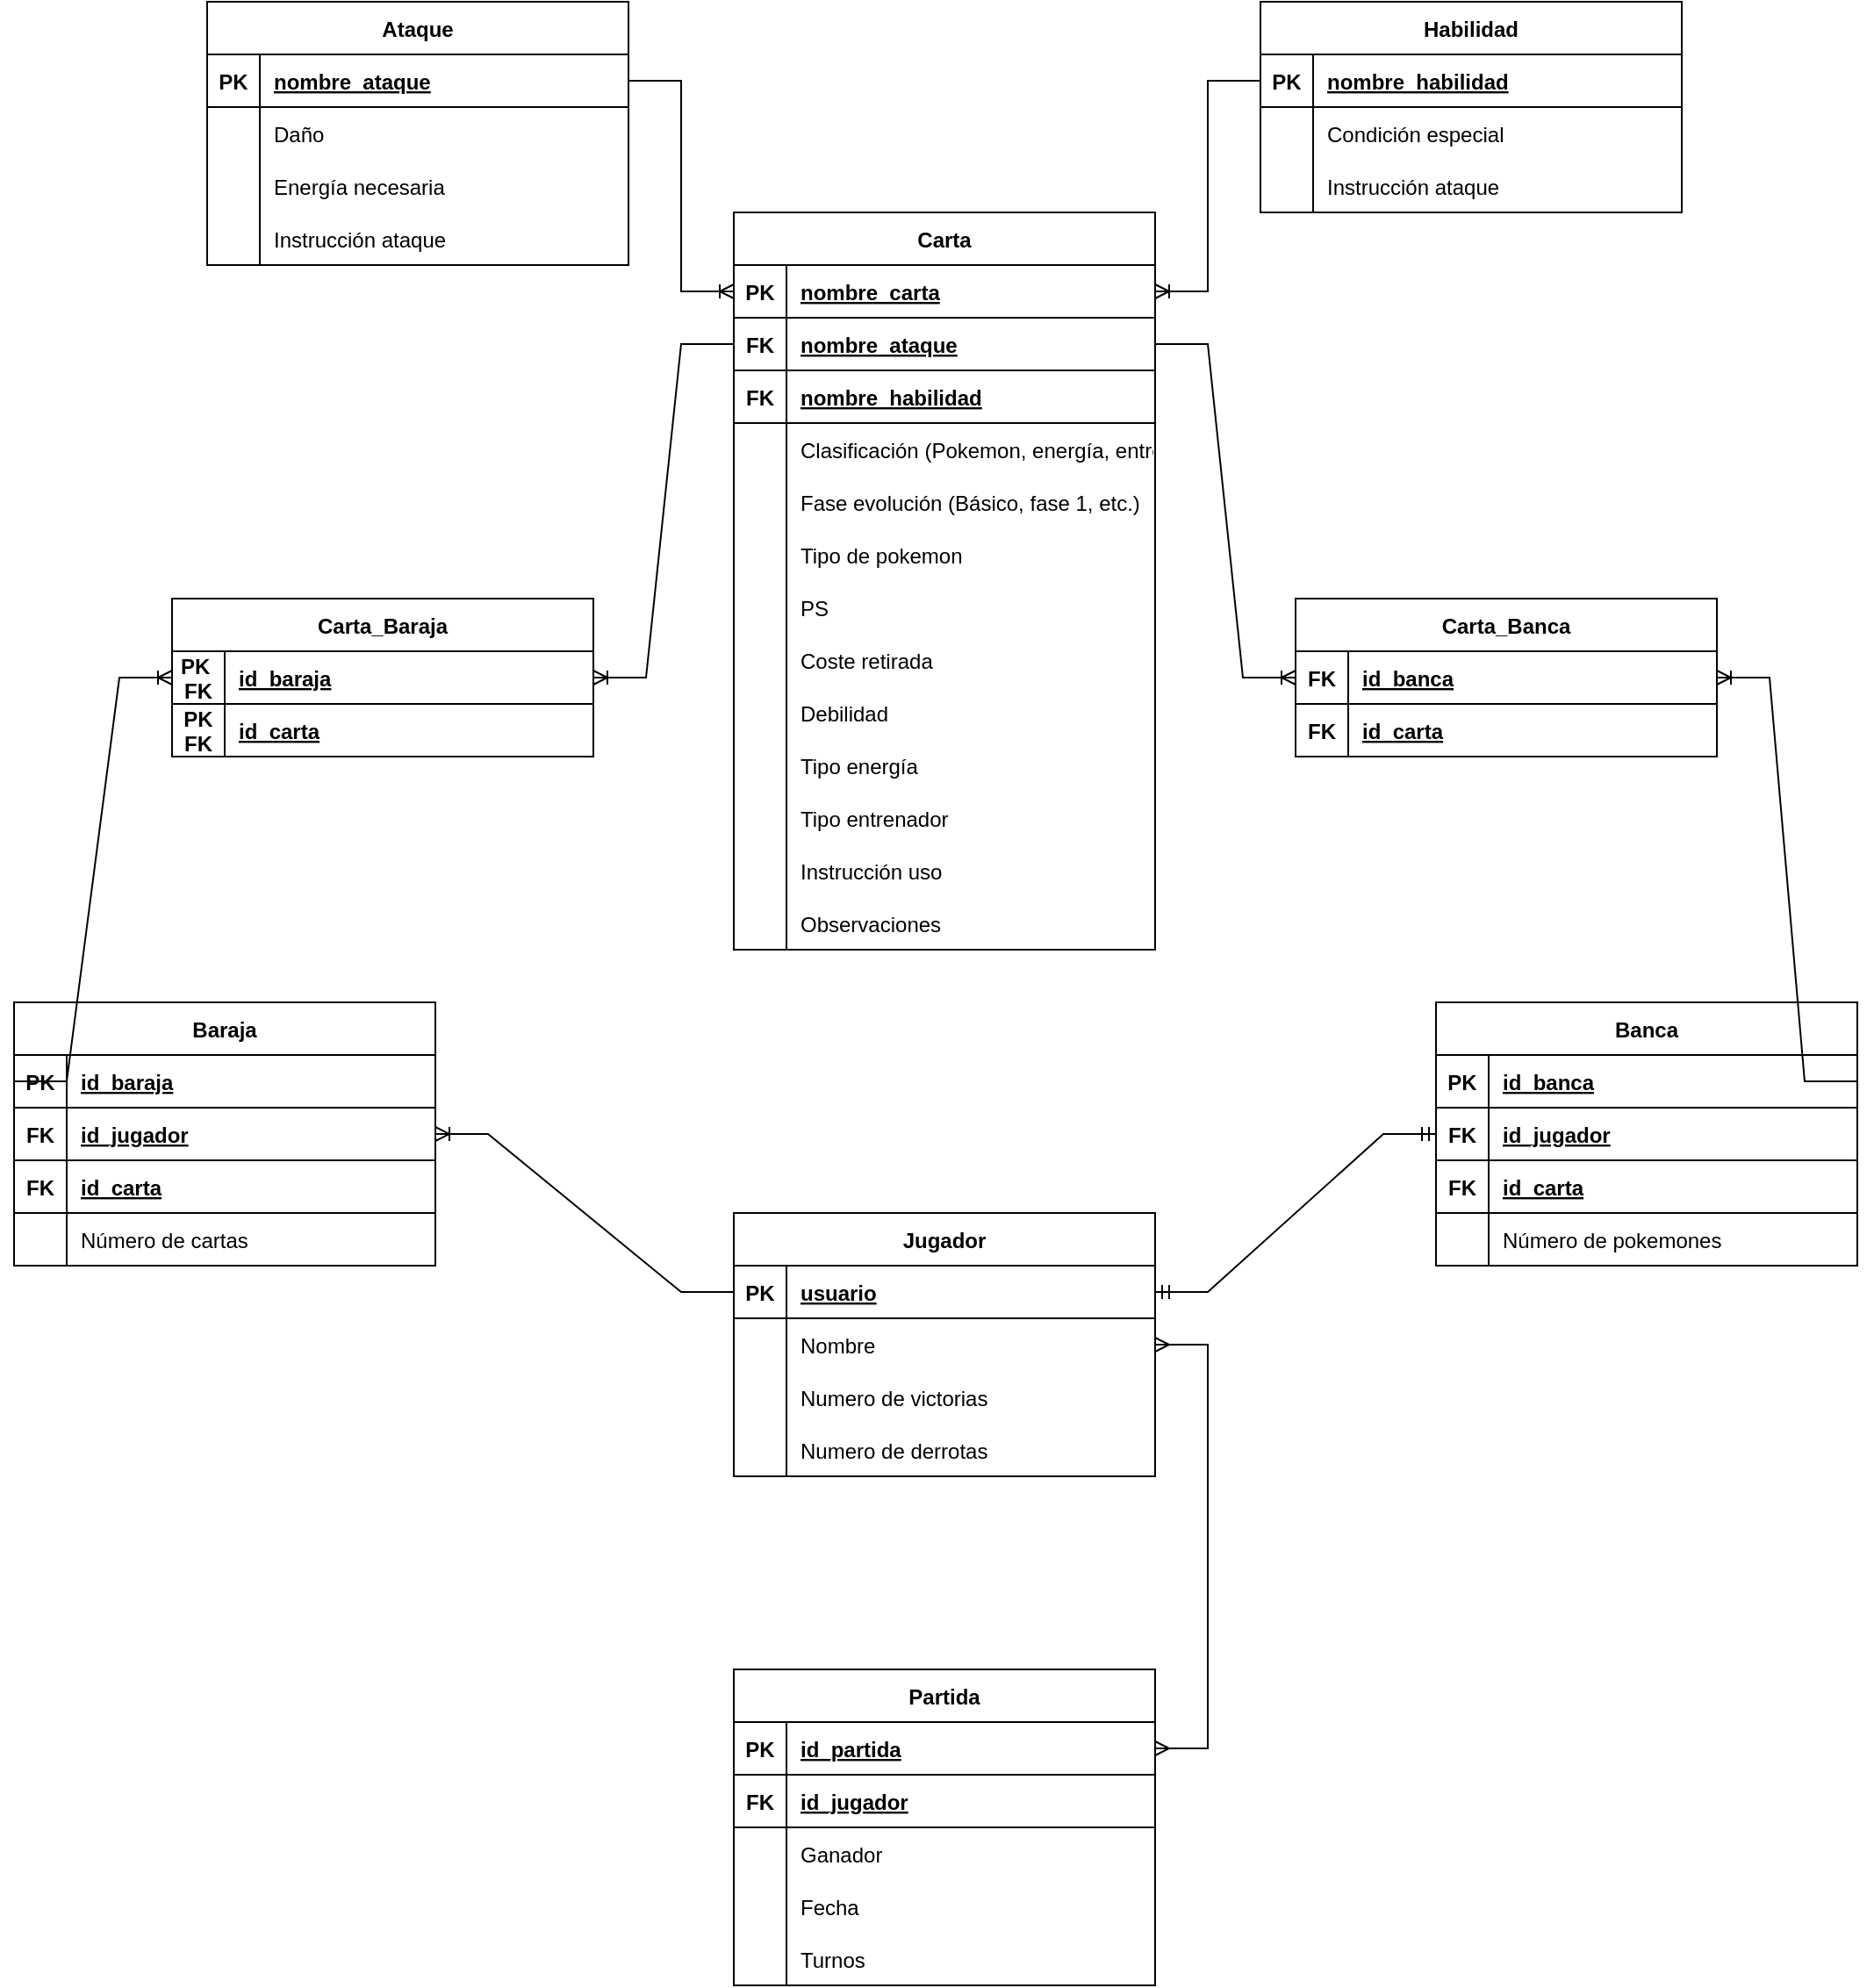 <mxfile version="26.0.16">
  <diagram id="R2lEEEUBdFMjLlhIrx00" name="Page-1">
    <mxGraphModel dx="2758" dy="1010" grid="1" gridSize="10" guides="1" tooltips="1" connect="1" arrows="1" fold="1" page="1" pageScale="1" pageWidth="850" pageHeight="1100" math="0" shadow="0" extFonts="Permanent Marker^https://fonts.googleapis.com/css?family=Permanent+Marker">
      <root>
        <mxCell id="0" />
        <mxCell id="1" parent="0" />
        <mxCell id="C-vyLk0tnHw3VtMMgP7b-23" value="Carta" style="shape=table;startSize=30;container=1;collapsible=1;childLayout=tableLayout;fixedRows=1;rowLines=0;fontStyle=1;align=center;resizeLast=1;" parent="1" vertex="1">
          <mxGeometry x="90" y="360" width="240" height="420" as="geometry" />
        </mxCell>
        <mxCell id="C-vyLk0tnHw3VtMMgP7b-24" value="" style="shape=partialRectangle;collapsible=0;dropTarget=0;pointerEvents=0;fillColor=none;points=[[0,0.5],[1,0.5]];portConstraint=eastwest;top=0;left=0;right=0;bottom=1;" parent="C-vyLk0tnHw3VtMMgP7b-23" vertex="1">
          <mxGeometry y="30" width="240" height="30" as="geometry" />
        </mxCell>
        <mxCell id="C-vyLk0tnHw3VtMMgP7b-25" value="PK" style="shape=partialRectangle;overflow=hidden;connectable=0;fillColor=none;top=0;left=0;bottom=0;right=0;fontStyle=1;" parent="C-vyLk0tnHw3VtMMgP7b-24" vertex="1">
          <mxGeometry width="30" height="30" as="geometry">
            <mxRectangle width="30" height="30" as="alternateBounds" />
          </mxGeometry>
        </mxCell>
        <mxCell id="C-vyLk0tnHw3VtMMgP7b-26" value="nombre_carta" style="shape=partialRectangle;overflow=hidden;connectable=0;fillColor=none;top=0;left=0;bottom=0;right=0;align=left;spacingLeft=6;fontStyle=5;" parent="C-vyLk0tnHw3VtMMgP7b-24" vertex="1">
          <mxGeometry x="30" width="210" height="30" as="geometry">
            <mxRectangle width="210" height="30" as="alternateBounds" />
          </mxGeometry>
        </mxCell>
        <mxCell id="rq1rjke5sOcL7mrJTFuL-13" value="" style="shape=partialRectangle;collapsible=0;dropTarget=0;pointerEvents=0;fillColor=none;points=[[0,0.5],[1,0.5]];portConstraint=eastwest;top=0;left=0;right=0;bottom=1;" vertex="1" parent="C-vyLk0tnHw3VtMMgP7b-23">
          <mxGeometry y="60" width="240" height="30" as="geometry" />
        </mxCell>
        <mxCell id="rq1rjke5sOcL7mrJTFuL-14" value="FK" style="shape=partialRectangle;overflow=hidden;connectable=0;fillColor=none;top=0;left=0;bottom=0;right=0;fontStyle=1;" vertex="1" parent="rq1rjke5sOcL7mrJTFuL-13">
          <mxGeometry width="30" height="30" as="geometry">
            <mxRectangle width="30" height="30" as="alternateBounds" />
          </mxGeometry>
        </mxCell>
        <mxCell id="rq1rjke5sOcL7mrJTFuL-15" value="nombre_ataque" style="shape=partialRectangle;overflow=hidden;connectable=0;fillColor=none;top=0;left=0;bottom=0;right=0;align=left;spacingLeft=6;fontStyle=5;" vertex="1" parent="rq1rjke5sOcL7mrJTFuL-13">
          <mxGeometry x="30" width="210" height="30" as="geometry">
            <mxRectangle width="210" height="30" as="alternateBounds" />
          </mxGeometry>
        </mxCell>
        <mxCell id="rq1rjke5sOcL7mrJTFuL-16" value="" style="shape=partialRectangle;collapsible=0;dropTarget=0;pointerEvents=0;fillColor=none;points=[[0,0.5],[1,0.5]];portConstraint=eastwest;top=0;left=0;right=0;bottom=1;" vertex="1" parent="C-vyLk0tnHw3VtMMgP7b-23">
          <mxGeometry y="90" width="240" height="30" as="geometry" />
        </mxCell>
        <mxCell id="rq1rjke5sOcL7mrJTFuL-17" value="FK" style="shape=partialRectangle;overflow=hidden;connectable=0;fillColor=none;top=0;left=0;bottom=0;right=0;fontStyle=1;" vertex="1" parent="rq1rjke5sOcL7mrJTFuL-16">
          <mxGeometry width="30" height="30" as="geometry">
            <mxRectangle width="30" height="30" as="alternateBounds" />
          </mxGeometry>
        </mxCell>
        <mxCell id="rq1rjke5sOcL7mrJTFuL-18" value="nombre_habilidad" style="shape=partialRectangle;overflow=hidden;connectable=0;fillColor=none;top=0;left=0;bottom=0;right=0;align=left;spacingLeft=6;fontStyle=5;" vertex="1" parent="rq1rjke5sOcL7mrJTFuL-16">
          <mxGeometry x="30" width="210" height="30" as="geometry">
            <mxRectangle width="210" height="30" as="alternateBounds" />
          </mxGeometry>
        </mxCell>
        <mxCell id="rq1rjke5sOcL7mrJTFuL-7" value="" style="shape=partialRectangle;collapsible=0;dropTarget=0;pointerEvents=0;fillColor=none;points=[[0,0.5],[1,0.5]];portConstraint=eastwest;top=0;left=0;right=0;bottom=0;" vertex="1" parent="C-vyLk0tnHw3VtMMgP7b-23">
          <mxGeometry y="120" width="240" height="30" as="geometry" />
        </mxCell>
        <mxCell id="rq1rjke5sOcL7mrJTFuL-8" value="" style="shape=partialRectangle;overflow=hidden;connectable=0;fillColor=none;top=0;left=0;bottom=0;right=0;" vertex="1" parent="rq1rjke5sOcL7mrJTFuL-7">
          <mxGeometry width="30" height="30" as="geometry">
            <mxRectangle width="30" height="30" as="alternateBounds" />
          </mxGeometry>
        </mxCell>
        <mxCell id="rq1rjke5sOcL7mrJTFuL-9" value="Clasificación (Pokemon, energía, entrenador)" style="shape=partialRectangle;overflow=hidden;connectable=0;fillColor=none;top=0;left=0;bottom=0;right=0;align=left;spacingLeft=6;" vertex="1" parent="rq1rjke5sOcL7mrJTFuL-7">
          <mxGeometry x="30" width="210" height="30" as="geometry">
            <mxRectangle width="210" height="30" as="alternateBounds" />
          </mxGeometry>
        </mxCell>
        <mxCell id="C-vyLk0tnHw3VtMMgP7b-27" value="" style="shape=partialRectangle;collapsible=0;dropTarget=0;pointerEvents=0;fillColor=none;points=[[0,0.5],[1,0.5]];portConstraint=eastwest;top=0;left=0;right=0;bottom=0;" parent="C-vyLk0tnHw3VtMMgP7b-23" vertex="1">
          <mxGeometry y="150" width="240" height="30" as="geometry" />
        </mxCell>
        <mxCell id="C-vyLk0tnHw3VtMMgP7b-28" value="" style="shape=partialRectangle;overflow=hidden;connectable=0;fillColor=none;top=0;left=0;bottom=0;right=0;" parent="C-vyLk0tnHw3VtMMgP7b-27" vertex="1">
          <mxGeometry width="30" height="30" as="geometry">
            <mxRectangle width="30" height="30" as="alternateBounds" />
          </mxGeometry>
        </mxCell>
        <mxCell id="C-vyLk0tnHw3VtMMgP7b-29" value="Fase evolución (Básico, fase 1, etc.)" style="shape=partialRectangle;overflow=hidden;connectable=0;fillColor=none;top=0;left=0;bottom=0;right=0;align=left;spacingLeft=6;" parent="C-vyLk0tnHw3VtMMgP7b-27" vertex="1">
          <mxGeometry x="30" width="210" height="30" as="geometry">
            <mxRectangle width="210" height="30" as="alternateBounds" />
          </mxGeometry>
        </mxCell>
        <mxCell id="n9MGlbE15tKGF71MJfpu-12" value="" style="shape=partialRectangle;collapsible=0;dropTarget=0;pointerEvents=0;fillColor=none;points=[[0,0.5],[1,0.5]];portConstraint=eastwest;top=0;left=0;right=0;bottom=0;" parent="C-vyLk0tnHw3VtMMgP7b-23" vertex="1">
          <mxGeometry y="180" width="240" height="30" as="geometry" />
        </mxCell>
        <mxCell id="n9MGlbE15tKGF71MJfpu-13" value="" style="shape=partialRectangle;overflow=hidden;connectable=0;fillColor=none;top=0;left=0;bottom=0;right=0;" parent="n9MGlbE15tKGF71MJfpu-12" vertex="1">
          <mxGeometry width="30" height="30" as="geometry">
            <mxRectangle width="30" height="30" as="alternateBounds" />
          </mxGeometry>
        </mxCell>
        <mxCell id="n9MGlbE15tKGF71MJfpu-14" value="Tipo de pokemon" style="shape=partialRectangle;overflow=hidden;connectable=0;fillColor=none;top=0;left=0;bottom=0;right=0;align=left;spacingLeft=6;" parent="n9MGlbE15tKGF71MJfpu-12" vertex="1">
          <mxGeometry x="30" width="210" height="30" as="geometry">
            <mxRectangle width="210" height="30" as="alternateBounds" />
          </mxGeometry>
        </mxCell>
        <mxCell id="n9MGlbE15tKGF71MJfpu-15" value="" style="shape=partialRectangle;collapsible=0;dropTarget=0;pointerEvents=0;fillColor=none;points=[[0,0.5],[1,0.5]];portConstraint=eastwest;top=0;left=0;right=0;bottom=0;" parent="C-vyLk0tnHw3VtMMgP7b-23" vertex="1">
          <mxGeometry y="210" width="240" height="30" as="geometry" />
        </mxCell>
        <mxCell id="n9MGlbE15tKGF71MJfpu-16" value="" style="shape=partialRectangle;overflow=hidden;connectable=0;fillColor=none;top=0;left=0;bottom=0;right=0;" parent="n9MGlbE15tKGF71MJfpu-15" vertex="1">
          <mxGeometry width="30" height="30" as="geometry">
            <mxRectangle width="30" height="30" as="alternateBounds" />
          </mxGeometry>
        </mxCell>
        <mxCell id="n9MGlbE15tKGF71MJfpu-17" value="PS" style="shape=partialRectangle;overflow=hidden;connectable=0;fillColor=none;top=0;left=0;bottom=0;right=0;align=left;spacingLeft=6;" parent="n9MGlbE15tKGF71MJfpu-15" vertex="1">
          <mxGeometry x="30" width="210" height="30" as="geometry">
            <mxRectangle width="210" height="30" as="alternateBounds" />
          </mxGeometry>
        </mxCell>
        <mxCell id="n9MGlbE15tKGF71MJfpu-37" value="" style="shape=partialRectangle;collapsible=0;dropTarget=0;pointerEvents=0;fillColor=none;points=[[0,0.5],[1,0.5]];portConstraint=eastwest;top=0;left=0;right=0;bottom=0;" parent="C-vyLk0tnHw3VtMMgP7b-23" vertex="1">
          <mxGeometry y="240" width="240" height="30" as="geometry" />
        </mxCell>
        <mxCell id="n9MGlbE15tKGF71MJfpu-38" value="" style="shape=partialRectangle;overflow=hidden;connectable=0;fillColor=none;top=0;left=0;bottom=0;right=0;" parent="n9MGlbE15tKGF71MJfpu-37" vertex="1">
          <mxGeometry width="30" height="30" as="geometry">
            <mxRectangle width="30" height="30" as="alternateBounds" />
          </mxGeometry>
        </mxCell>
        <mxCell id="n9MGlbE15tKGF71MJfpu-39" value="Coste retirada" style="shape=partialRectangle;overflow=hidden;connectable=0;fillColor=none;top=0;left=0;bottom=0;right=0;align=left;spacingLeft=6;" parent="n9MGlbE15tKGF71MJfpu-37" vertex="1">
          <mxGeometry x="30" width="210" height="30" as="geometry">
            <mxRectangle width="210" height="30" as="alternateBounds" />
          </mxGeometry>
        </mxCell>
        <mxCell id="n9MGlbE15tKGF71MJfpu-40" value="" style="shape=partialRectangle;collapsible=0;dropTarget=0;pointerEvents=0;fillColor=none;points=[[0,0.5],[1,0.5]];portConstraint=eastwest;top=0;left=0;right=0;bottom=0;" parent="C-vyLk0tnHw3VtMMgP7b-23" vertex="1">
          <mxGeometry y="270" width="240" height="30" as="geometry" />
        </mxCell>
        <mxCell id="n9MGlbE15tKGF71MJfpu-41" value="" style="shape=partialRectangle;overflow=hidden;connectable=0;fillColor=none;top=0;left=0;bottom=0;right=0;" parent="n9MGlbE15tKGF71MJfpu-40" vertex="1">
          <mxGeometry width="30" height="30" as="geometry">
            <mxRectangle width="30" height="30" as="alternateBounds" />
          </mxGeometry>
        </mxCell>
        <mxCell id="n9MGlbE15tKGF71MJfpu-42" value="Debilidad" style="shape=partialRectangle;overflow=hidden;connectable=0;fillColor=none;top=0;left=0;bottom=0;right=0;align=left;spacingLeft=6;" parent="n9MGlbE15tKGF71MJfpu-40" vertex="1">
          <mxGeometry x="30" width="210" height="30" as="geometry">
            <mxRectangle width="210" height="30" as="alternateBounds" />
          </mxGeometry>
        </mxCell>
        <mxCell id="rq1rjke5sOcL7mrJTFuL-1" value="" style="shape=partialRectangle;collapsible=0;dropTarget=0;pointerEvents=0;fillColor=none;points=[[0,0.5],[1,0.5]];portConstraint=eastwest;top=0;left=0;right=0;bottom=0;" vertex="1" parent="C-vyLk0tnHw3VtMMgP7b-23">
          <mxGeometry y="300" width="240" height="30" as="geometry" />
        </mxCell>
        <mxCell id="rq1rjke5sOcL7mrJTFuL-2" value="" style="shape=partialRectangle;overflow=hidden;connectable=0;fillColor=none;top=0;left=0;bottom=0;right=0;" vertex="1" parent="rq1rjke5sOcL7mrJTFuL-1">
          <mxGeometry width="30" height="30" as="geometry">
            <mxRectangle width="30" height="30" as="alternateBounds" />
          </mxGeometry>
        </mxCell>
        <mxCell id="rq1rjke5sOcL7mrJTFuL-3" value="Tipo energía" style="shape=partialRectangle;overflow=hidden;connectable=0;fillColor=none;top=0;left=0;bottom=0;right=0;align=left;spacingLeft=6;" vertex="1" parent="rq1rjke5sOcL7mrJTFuL-1">
          <mxGeometry x="30" width="210" height="30" as="geometry">
            <mxRectangle width="210" height="30" as="alternateBounds" />
          </mxGeometry>
        </mxCell>
        <mxCell id="rq1rjke5sOcL7mrJTFuL-4" value="" style="shape=partialRectangle;collapsible=0;dropTarget=0;pointerEvents=0;fillColor=none;points=[[0,0.5],[1,0.5]];portConstraint=eastwest;top=0;left=0;right=0;bottom=0;" vertex="1" parent="C-vyLk0tnHw3VtMMgP7b-23">
          <mxGeometry y="330" width="240" height="30" as="geometry" />
        </mxCell>
        <mxCell id="rq1rjke5sOcL7mrJTFuL-5" value="" style="shape=partialRectangle;overflow=hidden;connectable=0;fillColor=none;top=0;left=0;bottom=0;right=0;" vertex="1" parent="rq1rjke5sOcL7mrJTFuL-4">
          <mxGeometry width="30" height="30" as="geometry">
            <mxRectangle width="30" height="30" as="alternateBounds" />
          </mxGeometry>
        </mxCell>
        <mxCell id="rq1rjke5sOcL7mrJTFuL-6" value="Tipo entrenador" style="shape=partialRectangle;overflow=hidden;connectable=0;fillColor=none;top=0;left=0;bottom=0;right=0;align=left;spacingLeft=6;" vertex="1" parent="rq1rjke5sOcL7mrJTFuL-4">
          <mxGeometry x="30" width="210" height="30" as="geometry">
            <mxRectangle width="210" height="30" as="alternateBounds" />
          </mxGeometry>
        </mxCell>
        <mxCell id="rq1rjke5sOcL7mrJTFuL-10" value="" style="shape=partialRectangle;collapsible=0;dropTarget=0;pointerEvents=0;fillColor=none;points=[[0,0.5],[1,0.5]];portConstraint=eastwest;top=0;left=0;right=0;bottom=0;" vertex="1" parent="C-vyLk0tnHw3VtMMgP7b-23">
          <mxGeometry y="360" width="240" height="30" as="geometry" />
        </mxCell>
        <mxCell id="rq1rjke5sOcL7mrJTFuL-11" value="" style="shape=partialRectangle;overflow=hidden;connectable=0;fillColor=none;top=0;left=0;bottom=0;right=0;" vertex="1" parent="rq1rjke5sOcL7mrJTFuL-10">
          <mxGeometry width="30" height="30" as="geometry">
            <mxRectangle width="30" height="30" as="alternateBounds" />
          </mxGeometry>
        </mxCell>
        <mxCell id="rq1rjke5sOcL7mrJTFuL-12" value="Instrucción uso" style="shape=partialRectangle;overflow=hidden;connectable=0;fillColor=none;top=0;left=0;bottom=0;right=0;align=left;spacingLeft=6;" vertex="1" parent="rq1rjke5sOcL7mrJTFuL-10">
          <mxGeometry x="30" width="210" height="30" as="geometry">
            <mxRectangle width="210" height="30" as="alternateBounds" />
          </mxGeometry>
        </mxCell>
        <mxCell id="rq1rjke5sOcL7mrJTFuL-19" value="" style="shape=partialRectangle;collapsible=0;dropTarget=0;pointerEvents=0;fillColor=none;points=[[0,0.5],[1,0.5]];portConstraint=eastwest;top=0;left=0;right=0;bottom=0;" vertex="1" parent="C-vyLk0tnHw3VtMMgP7b-23">
          <mxGeometry y="390" width="240" height="30" as="geometry" />
        </mxCell>
        <mxCell id="rq1rjke5sOcL7mrJTFuL-20" value="" style="shape=partialRectangle;overflow=hidden;connectable=0;fillColor=none;top=0;left=0;bottom=0;right=0;" vertex="1" parent="rq1rjke5sOcL7mrJTFuL-19">
          <mxGeometry width="30" height="30" as="geometry">
            <mxRectangle width="30" height="30" as="alternateBounds" />
          </mxGeometry>
        </mxCell>
        <mxCell id="rq1rjke5sOcL7mrJTFuL-21" value="Observaciones" style="shape=partialRectangle;overflow=hidden;connectable=0;fillColor=none;top=0;left=0;bottom=0;right=0;align=left;spacingLeft=6;" vertex="1" parent="rq1rjke5sOcL7mrJTFuL-19">
          <mxGeometry x="30" width="210" height="30" as="geometry">
            <mxRectangle width="210" height="30" as="alternateBounds" />
          </mxGeometry>
        </mxCell>
        <mxCell id="n9MGlbE15tKGF71MJfpu-18" value="Ataque" style="shape=table;startSize=30;container=1;collapsible=1;childLayout=tableLayout;fixedRows=1;rowLines=0;fontStyle=1;align=center;resizeLast=1;" parent="1" vertex="1">
          <mxGeometry x="-210" y="240" width="240" height="150" as="geometry" />
        </mxCell>
        <mxCell id="n9MGlbE15tKGF71MJfpu-19" value="" style="shape=partialRectangle;collapsible=0;dropTarget=0;pointerEvents=0;fillColor=none;points=[[0,0.5],[1,0.5]];portConstraint=eastwest;top=0;left=0;right=0;bottom=1;" parent="n9MGlbE15tKGF71MJfpu-18" vertex="1">
          <mxGeometry y="30" width="240" height="30" as="geometry" />
        </mxCell>
        <mxCell id="n9MGlbE15tKGF71MJfpu-20" value="PK" style="shape=partialRectangle;overflow=hidden;connectable=0;fillColor=none;top=0;left=0;bottom=0;right=0;fontStyle=1;" parent="n9MGlbE15tKGF71MJfpu-19" vertex="1">
          <mxGeometry width="30" height="30" as="geometry">
            <mxRectangle width="30" height="30" as="alternateBounds" />
          </mxGeometry>
        </mxCell>
        <mxCell id="n9MGlbE15tKGF71MJfpu-21" value="nombre_ataque" style="shape=partialRectangle;overflow=hidden;connectable=0;fillColor=none;top=0;left=0;bottom=0;right=0;align=left;spacingLeft=6;fontStyle=5;" parent="n9MGlbE15tKGF71MJfpu-19" vertex="1">
          <mxGeometry x="30" width="210" height="30" as="geometry">
            <mxRectangle width="210" height="30" as="alternateBounds" />
          </mxGeometry>
        </mxCell>
        <mxCell id="n9MGlbE15tKGF71MJfpu-22" value="" style="shape=partialRectangle;collapsible=0;dropTarget=0;pointerEvents=0;fillColor=none;points=[[0,0.5],[1,0.5]];portConstraint=eastwest;top=0;left=0;right=0;bottom=0;" parent="n9MGlbE15tKGF71MJfpu-18" vertex="1">
          <mxGeometry y="60" width="240" height="30" as="geometry" />
        </mxCell>
        <mxCell id="n9MGlbE15tKGF71MJfpu-23" value="" style="shape=partialRectangle;overflow=hidden;connectable=0;fillColor=none;top=0;left=0;bottom=0;right=0;" parent="n9MGlbE15tKGF71MJfpu-22" vertex="1">
          <mxGeometry width="30" height="30" as="geometry">
            <mxRectangle width="30" height="30" as="alternateBounds" />
          </mxGeometry>
        </mxCell>
        <mxCell id="n9MGlbE15tKGF71MJfpu-24" value="Daño" style="shape=partialRectangle;overflow=hidden;connectable=0;fillColor=none;top=0;left=0;bottom=0;right=0;align=left;spacingLeft=6;" parent="n9MGlbE15tKGF71MJfpu-22" vertex="1">
          <mxGeometry x="30" width="210" height="30" as="geometry">
            <mxRectangle width="210" height="30" as="alternateBounds" />
          </mxGeometry>
        </mxCell>
        <mxCell id="n9MGlbE15tKGF71MJfpu-25" value="" style="shape=partialRectangle;collapsible=0;dropTarget=0;pointerEvents=0;fillColor=none;points=[[0,0.5],[1,0.5]];portConstraint=eastwest;top=0;left=0;right=0;bottom=0;" parent="n9MGlbE15tKGF71MJfpu-18" vertex="1">
          <mxGeometry y="90" width="240" height="30" as="geometry" />
        </mxCell>
        <mxCell id="n9MGlbE15tKGF71MJfpu-26" value="" style="shape=partialRectangle;overflow=hidden;connectable=0;fillColor=none;top=0;left=0;bottom=0;right=0;" parent="n9MGlbE15tKGF71MJfpu-25" vertex="1">
          <mxGeometry width="30" height="30" as="geometry">
            <mxRectangle width="30" height="30" as="alternateBounds" />
          </mxGeometry>
        </mxCell>
        <mxCell id="n9MGlbE15tKGF71MJfpu-27" value="Energía necesaria" style="shape=partialRectangle;overflow=hidden;connectable=0;fillColor=none;top=0;left=0;bottom=0;right=0;align=left;spacingLeft=6;" parent="n9MGlbE15tKGF71MJfpu-25" vertex="1">
          <mxGeometry x="30" width="210" height="30" as="geometry">
            <mxRectangle width="210" height="30" as="alternateBounds" />
          </mxGeometry>
        </mxCell>
        <mxCell id="n9MGlbE15tKGF71MJfpu-31" value="" style="shape=partialRectangle;collapsible=0;dropTarget=0;pointerEvents=0;fillColor=none;points=[[0,0.5],[1,0.5]];portConstraint=eastwest;top=0;left=0;right=0;bottom=0;" parent="n9MGlbE15tKGF71MJfpu-18" vertex="1">
          <mxGeometry y="120" width="240" height="30" as="geometry" />
        </mxCell>
        <mxCell id="n9MGlbE15tKGF71MJfpu-32" value="" style="shape=partialRectangle;overflow=hidden;connectable=0;fillColor=none;top=0;left=0;bottom=0;right=0;" parent="n9MGlbE15tKGF71MJfpu-31" vertex="1">
          <mxGeometry width="30" height="30" as="geometry">
            <mxRectangle width="30" height="30" as="alternateBounds" />
          </mxGeometry>
        </mxCell>
        <mxCell id="n9MGlbE15tKGF71MJfpu-33" value="Instrucción ataque" style="shape=partialRectangle;overflow=hidden;connectable=0;fillColor=none;top=0;left=0;bottom=0;right=0;align=left;spacingLeft=6;" parent="n9MGlbE15tKGF71MJfpu-31" vertex="1">
          <mxGeometry x="30" width="210" height="30" as="geometry">
            <mxRectangle width="210" height="30" as="alternateBounds" />
          </mxGeometry>
        </mxCell>
        <mxCell id="n9MGlbE15tKGF71MJfpu-77" value="Habilidad" style="shape=table;startSize=30;container=1;collapsible=1;childLayout=tableLayout;fixedRows=1;rowLines=0;fontStyle=1;align=center;resizeLast=1;" parent="1" vertex="1">
          <mxGeometry x="390" y="240" width="240" height="120" as="geometry" />
        </mxCell>
        <mxCell id="n9MGlbE15tKGF71MJfpu-78" value="" style="shape=partialRectangle;collapsible=0;dropTarget=0;pointerEvents=0;fillColor=none;points=[[0,0.5],[1,0.5]];portConstraint=eastwest;top=0;left=0;right=0;bottom=1;" parent="n9MGlbE15tKGF71MJfpu-77" vertex="1">
          <mxGeometry y="30" width="240" height="30" as="geometry" />
        </mxCell>
        <mxCell id="n9MGlbE15tKGF71MJfpu-79" value="PK" style="shape=partialRectangle;overflow=hidden;connectable=0;fillColor=none;top=0;left=0;bottom=0;right=0;fontStyle=1;" parent="n9MGlbE15tKGF71MJfpu-78" vertex="1">
          <mxGeometry width="30" height="30" as="geometry">
            <mxRectangle width="30" height="30" as="alternateBounds" />
          </mxGeometry>
        </mxCell>
        <mxCell id="n9MGlbE15tKGF71MJfpu-80" value="nombre_habilidad" style="shape=partialRectangle;overflow=hidden;connectable=0;fillColor=none;top=0;left=0;bottom=0;right=0;align=left;spacingLeft=6;fontStyle=5;" parent="n9MGlbE15tKGF71MJfpu-78" vertex="1">
          <mxGeometry x="30" width="210" height="30" as="geometry">
            <mxRectangle width="210" height="30" as="alternateBounds" />
          </mxGeometry>
        </mxCell>
        <mxCell id="n9MGlbE15tKGF71MJfpu-81" value="" style="shape=partialRectangle;collapsible=0;dropTarget=0;pointerEvents=0;fillColor=none;points=[[0,0.5],[1,0.5]];portConstraint=eastwest;top=0;left=0;right=0;bottom=0;" parent="n9MGlbE15tKGF71MJfpu-77" vertex="1">
          <mxGeometry y="60" width="240" height="30" as="geometry" />
        </mxCell>
        <mxCell id="n9MGlbE15tKGF71MJfpu-82" value="" style="shape=partialRectangle;overflow=hidden;connectable=0;fillColor=none;top=0;left=0;bottom=0;right=0;" parent="n9MGlbE15tKGF71MJfpu-81" vertex="1">
          <mxGeometry width="30" height="30" as="geometry">
            <mxRectangle width="30" height="30" as="alternateBounds" />
          </mxGeometry>
        </mxCell>
        <mxCell id="n9MGlbE15tKGF71MJfpu-83" value="Condición especial" style="shape=partialRectangle;overflow=hidden;connectable=0;fillColor=none;top=0;left=0;bottom=0;right=0;align=left;spacingLeft=6;" parent="n9MGlbE15tKGF71MJfpu-81" vertex="1">
          <mxGeometry x="30" width="210" height="30" as="geometry">
            <mxRectangle width="210" height="30" as="alternateBounds" />
          </mxGeometry>
        </mxCell>
        <mxCell id="n9MGlbE15tKGF71MJfpu-87" value="" style="shape=partialRectangle;collapsible=0;dropTarget=0;pointerEvents=0;fillColor=none;points=[[0,0.5],[1,0.5]];portConstraint=eastwest;top=0;left=0;right=0;bottom=0;" parent="n9MGlbE15tKGF71MJfpu-77" vertex="1">
          <mxGeometry y="90" width="240" height="30" as="geometry" />
        </mxCell>
        <mxCell id="n9MGlbE15tKGF71MJfpu-88" value="" style="shape=partialRectangle;overflow=hidden;connectable=0;fillColor=none;top=0;left=0;bottom=0;right=0;" parent="n9MGlbE15tKGF71MJfpu-87" vertex="1">
          <mxGeometry width="30" height="30" as="geometry">
            <mxRectangle width="30" height="30" as="alternateBounds" />
          </mxGeometry>
        </mxCell>
        <mxCell id="n9MGlbE15tKGF71MJfpu-89" value="Instrucción ataque" style="shape=partialRectangle;overflow=hidden;connectable=0;fillColor=none;top=0;left=0;bottom=0;right=0;align=left;spacingLeft=6;" parent="n9MGlbE15tKGF71MJfpu-87" vertex="1">
          <mxGeometry x="30" width="210" height="30" as="geometry">
            <mxRectangle width="210" height="30" as="alternateBounds" />
          </mxGeometry>
        </mxCell>
        <mxCell id="n9MGlbE15tKGF71MJfpu-105" value="Jugador" style="shape=table;startSize=30;container=1;collapsible=1;childLayout=tableLayout;fixedRows=1;rowLines=0;fontStyle=1;align=center;resizeLast=1;" parent="1" vertex="1">
          <mxGeometry x="90" y="930" width="240" height="150" as="geometry" />
        </mxCell>
        <mxCell id="n9MGlbE15tKGF71MJfpu-106" value="" style="shape=partialRectangle;collapsible=0;dropTarget=0;pointerEvents=0;fillColor=none;points=[[0,0.5],[1,0.5]];portConstraint=eastwest;top=0;left=0;right=0;bottom=1;" parent="n9MGlbE15tKGF71MJfpu-105" vertex="1">
          <mxGeometry y="30" width="240" height="30" as="geometry" />
        </mxCell>
        <mxCell id="n9MGlbE15tKGF71MJfpu-107" value="PK" style="shape=partialRectangle;overflow=hidden;connectable=0;fillColor=none;top=0;left=0;bottom=0;right=0;fontStyle=1;" parent="n9MGlbE15tKGF71MJfpu-106" vertex="1">
          <mxGeometry width="30" height="30" as="geometry">
            <mxRectangle width="30" height="30" as="alternateBounds" />
          </mxGeometry>
        </mxCell>
        <mxCell id="n9MGlbE15tKGF71MJfpu-108" value="usuario" style="shape=partialRectangle;overflow=hidden;connectable=0;fillColor=none;top=0;left=0;bottom=0;right=0;align=left;spacingLeft=6;fontStyle=5;" parent="n9MGlbE15tKGF71MJfpu-106" vertex="1">
          <mxGeometry x="30" width="210" height="30" as="geometry">
            <mxRectangle width="210" height="30" as="alternateBounds" />
          </mxGeometry>
        </mxCell>
        <mxCell id="n9MGlbE15tKGF71MJfpu-109" value="" style="shape=partialRectangle;collapsible=0;dropTarget=0;pointerEvents=0;fillColor=none;points=[[0,0.5],[1,0.5]];portConstraint=eastwest;top=0;left=0;right=0;bottom=0;" parent="n9MGlbE15tKGF71MJfpu-105" vertex="1">
          <mxGeometry y="60" width="240" height="30" as="geometry" />
        </mxCell>
        <mxCell id="n9MGlbE15tKGF71MJfpu-110" value="" style="shape=partialRectangle;overflow=hidden;connectable=0;fillColor=none;top=0;left=0;bottom=0;right=0;" parent="n9MGlbE15tKGF71MJfpu-109" vertex="1">
          <mxGeometry width="30" height="30" as="geometry">
            <mxRectangle width="30" height="30" as="alternateBounds" />
          </mxGeometry>
        </mxCell>
        <mxCell id="n9MGlbE15tKGF71MJfpu-111" value="Nombre" style="shape=partialRectangle;overflow=hidden;connectable=0;fillColor=none;top=0;left=0;bottom=0;right=0;align=left;spacingLeft=6;" parent="n9MGlbE15tKGF71MJfpu-109" vertex="1">
          <mxGeometry x="30" width="210" height="30" as="geometry">
            <mxRectangle width="210" height="30" as="alternateBounds" />
          </mxGeometry>
        </mxCell>
        <mxCell id="n9MGlbE15tKGF71MJfpu-115" value="" style="shape=partialRectangle;collapsible=0;dropTarget=0;pointerEvents=0;fillColor=none;points=[[0,0.5],[1,0.5]];portConstraint=eastwest;top=0;left=0;right=0;bottom=0;" parent="n9MGlbE15tKGF71MJfpu-105" vertex="1">
          <mxGeometry y="90" width="240" height="30" as="geometry" />
        </mxCell>
        <mxCell id="n9MGlbE15tKGF71MJfpu-116" value="" style="shape=partialRectangle;overflow=hidden;connectable=0;fillColor=none;top=0;left=0;bottom=0;right=0;" parent="n9MGlbE15tKGF71MJfpu-115" vertex="1">
          <mxGeometry width="30" height="30" as="geometry">
            <mxRectangle width="30" height="30" as="alternateBounds" />
          </mxGeometry>
        </mxCell>
        <mxCell id="n9MGlbE15tKGF71MJfpu-117" value="Numero de victorias" style="shape=partialRectangle;overflow=hidden;connectable=0;fillColor=none;top=0;left=0;bottom=0;right=0;align=left;spacingLeft=6;" parent="n9MGlbE15tKGF71MJfpu-115" vertex="1">
          <mxGeometry x="30" width="210" height="30" as="geometry">
            <mxRectangle width="210" height="30" as="alternateBounds" />
          </mxGeometry>
        </mxCell>
        <mxCell id="n9MGlbE15tKGF71MJfpu-118" value="" style="shape=partialRectangle;collapsible=0;dropTarget=0;pointerEvents=0;fillColor=none;points=[[0,0.5],[1,0.5]];portConstraint=eastwest;top=0;left=0;right=0;bottom=0;" parent="n9MGlbE15tKGF71MJfpu-105" vertex="1">
          <mxGeometry y="120" width="240" height="30" as="geometry" />
        </mxCell>
        <mxCell id="n9MGlbE15tKGF71MJfpu-119" value="" style="shape=partialRectangle;overflow=hidden;connectable=0;fillColor=none;top=0;left=0;bottom=0;right=0;" parent="n9MGlbE15tKGF71MJfpu-118" vertex="1">
          <mxGeometry width="30" height="30" as="geometry">
            <mxRectangle width="30" height="30" as="alternateBounds" />
          </mxGeometry>
        </mxCell>
        <mxCell id="n9MGlbE15tKGF71MJfpu-120" value="Numero de derrotas" style="shape=partialRectangle;overflow=hidden;connectable=0;fillColor=none;top=0;left=0;bottom=0;right=0;align=left;spacingLeft=6;labelBackgroundColor=none;" parent="n9MGlbE15tKGF71MJfpu-118" vertex="1">
          <mxGeometry x="30" width="210" height="30" as="geometry">
            <mxRectangle width="210" height="30" as="alternateBounds" />
          </mxGeometry>
        </mxCell>
        <mxCell id="n9MGlbE15tKGF71MJfpu-177" value="Baraja" style="shape=table;startSize=30;container=1;collapsible=1;childLayout=tableLayout;fixedRows=1;rowLines=0;fontStyle=1;align=center;resizeLast=1;" parent="1" vertex="1">
          <mxGeometry x="-320" y="810" width="240" height="150.0" as="geometry" />
        </mxCell>
        <mxCell id="n9MGlbE15tKGF71MJfpu-178" value="" style="shape=partialRectangle;collapsible=0;dropTarget=0;pointerEvents=0;fillColor=none;points=[[0,0.5],[1,0.5]];portConstraint=eastwest;top=0;left=0;right=0;bottom=1;" parent="n9MGlbE15tKGF71MJfpu-177" vertex="1">
          <mxGeometry y="30" width="240" height="30" as="geometry" />
        </mxCell>
        <mxCell id="n9MGlbE15tKGF71MJfpu-179" value="PK" style="shape=partialRectangle;overflow=hidden;connectable=0;fillColor=none;top=0;left=0;bottom=0;right=0;fontStyle=1;" parent="n9MGlbE15tKGF71MJfpu-178" vertex="1">
          <mxGeometry width="30" height="30" as="geometry">
            <mxRectangle width="30" height="30" as="alternateBounds" />
          </mxGeometry>
        </mxCell>
        <mxCell id="n9MGlbE15tKGF71MJfpu-180" value="id_baraja" style="shape=partialRectangle;overflow=hidden;connectable=0;fillColor=none;top=0;left=0;bottom=0;right=0;align=left;spacingLeft=6;fontStyle=5;" parent="n9MGlbE15tKGF71MJfpu-178" vertex="1">
          <mxGeometry x="30" width="210" height="30" as="geometry">
            <mxRectangle width="210" height="30" as="alternateBounds" />
          </mxGeometry>
        </mxCell>
        <mxCell id="n9MGlbE15tKGF71MJfpu-181" value="" style="shape=partialRectangle;collapsible=0;dropTarget=0;pointerEvents=0;fillColor=none;points=[[0,0.5],[1,0.5]];portConstraint=eastwest;top=0;left=0;right=0;bottom=1;" parent="n9MGlbE15tKGF71MJfpu-177" vertex="1">
          <mxGeometry y="60" width="240" height="30" as="geometry" />
        </mxCell>
        <mxCell id="n9MGlbE15tKGF71MJfpu-182" value="FK" style="shape=partialRectangle;overflow=hidden;connectable=0;fillColor=none;top=0;left=0;bottom=0;right=0;fontStyle=1;" parent="n9MGlbE15tKGF71MJfpu-181" vertex="1">
          <mxGeometry width="30" height="30" as="geometry">
            <mxRectangle width="30" height="30" as="alternateBounds" />
          </mxGeometry>
        </mxCell>
        <mxCell id="n9MGlbE15tKGF71MJfpu-183" value="id_jugador" style="shape=partialRectangle;overflow=hidden;connectable=0;fillColor=none;top=0;left=0;bottom=0;right=0;align=left;spacingLeft=6;fontStyle=5;" parent="n9MGlbE15tKGF71MJfpu-181" vertex="1">
          <mxGeometry x="30" width="210" height="30" as="geometry">
            <mxRectangle width="210" height="30" as="alternateBounds" />
          </mxGeometry>
        </mxCell>
        <mxCell id="n9MGlbE15tKGF71MJfpu-250" value="" style="shape=partialRectangle;collapsible=0;dropTarget=0;pointerEvents=0;fillColor=none;points=[[0,0.5],[1,0.5]];portConstraint=eastwest;top=0;left=0;right=0;bottom=1;" parent="n9MGlbE15tKGF71MJfpu-177" vertex="1">
          <mxGeometry y="90" width="240" height="30" as="geometry" />
        </mxCell>
        <mxCell id="n9MGlbE15tKGF71MJfpu-251" value="FK" style="shape=partialRectangle;overflow=hidden;connectable=0;fillColor=none;top=0;left=0;bottom=0;right=0;fontStyle=1;" parent="n9MGlbE15tKGF71MJfpu-250" vertex="1">
          <mxGeometry width="30" height="30" as="geometry">
            <mxRectangle width="30" height="30" as="alternateBounds" />
          </mxGeometry>
        </mxCell>
        <mxCell id="n9MGlbE15tKGF71MJfpu-252" value="id_carta" style="shape=partialRectangle;overflow=hidden;connectable=0;fillColor=none;top=0;left=0;bottom=0;right=0;align=left;spacingLeft=6;fontStyle=5;labelBackgroundColor=none;" parent="n9MGlbE15tKGF71MJfpu-250" vertex="1">
          <mxGeometry x="30" width="210" height="30" as="geometry">
            <mxRectangle width="210" height="30" as="alternateBounds" />
          </mxGeometry>
        </mxCell>
        <mxCell id="n9MGlbE15tKGF71MJfpu-184" value="" style="shape=partialRectangle;collapsible=0;dropTarget=0;pointerEvents=0;fillColor=none;points=[[0,0.5],[1,0.5]];portConstraint=eastwest;top=0;left=0;right=0;bottom=0;" parent="n9MGlbE15tKGF71MJfpu-177" vertex="1">
          <mxGeometry y="120" width="240" height="30" as="geometry" />
        </mxCell>
        <mxCell id="n9MGlbE15tKGF71MJfpu-185" value="" style="shape=partialRectangle;overflow=hidden;connectable=0;fillColor=none;top=0;left=0;bottom=0;right=0;" parent="n9MGlbE15tKGF71MJfpu-184" vertex="1">
          <mxGeometry width="30" height="30" as="geometry">
            <mxRectangle width="30" height="30" as="alternateBounds" />
          </mxGeometry>
        </mxCell>
        <mxCell id="n9MGlbE15tKGF71MJfpu-186" value="Número de cartas" style="shape=partialRectangle;overflow=hidden;connectable=0;fillColor=none;top=0;left=0;bottom=0;right=0;align=left;spacingLeft=6;" parent="n9MGlbE15tKGF71MJfpu-184" vertex="1">
          <mxGeometry x="30" width="210" height="30" as="geometry">
            <mxRectangle width="210" height="30" as="alternateBounds" />
          </mxGeometry>
        </mxCell>
        <mxCell id="n9MGlbE15tKGF71MJfpu-206" value="Partida" style="shape=table;startSize=30;container=1;collapsible=1;childLayout=tableLayout;fixedRows=1;rowLines=0;fontStyle=1;align=center;resizeLast=1;" parent="1" vertex="1">
          <mxGeometry x="90" y="1190" width="240" height="180" as="geometry" />
        </mxCell>
        <mxCell id="n9MGlbE15tKGF71MJfpu-207" value="" style="shape=partialRectangle;collapsible=0;dropTarget=0;pointerEvents=0;fillColor=none;points=[[0,0.5],[1,0.5]];portConstraint=eastwest;top=0;left=0;right=0;bottom=1;" parent="n9MGlbE15tKGF71MJfpu-206" vertex="1">
          <mxGeometry y="30" width="240" height="30" as="geometry" />
        </mxCell>
        <mxCell id="n9MGlbE15tKGF71MJfpu-208" value="PK" style="shape=partialRectangle;overflow=hidden;connectable=0;fillColor=none;top=0;left=0;bottom=0;right=0;fontStyle=1;" parent="n9MGlbE15tKGF71MJfpu-207" vertex="1">
          <mxGeometry width="30" height="30" as="geometry">
            <mxRectangle width="30" height="30" as="alternateBounds" />
          </mxGeometry>
        </mxCell>
        <mxCell id="n9MGlbE15tKGF71MJfpu-209" value="id_partida" style="shape=partialRectangle;overflow=hidden;connectable=0;fillColor=none;top=0;left=0;bottom=0;right=0;align=left;spacingLeft=6;fontStyle=5;" parent="n9MGlbE15tKGF71MJfpu-207" vertex="1">
          <mxGeometry x="30" width="210" height="30" as="geometry">
            <mxRectangle width="210" height="30" as="alternateBounds" />
          </mxGeometry>
        </mxCell>
        <mxCell id="n9MGlbE15tKGF71MJfpu-210" value="" style="shape=partialRectangle;collapsible=0;dropTarget=0;pointerEvents=0;fillColor=none;points=[[0,0.5],[1,0.5]];portConstraint=eastwest;top=0;left=0;right=0;bottom=1;" parent="n9MGlbE15tKGF71MJfpu-206" vertex="1">
          <mxGeometry y="60" width="240" height="30" as="geometry" />
        </mxCell>
        <mxCell id="n9MGlbE15tKGF71MJfpu-211" value="FK" style="shape=partialRectangle;overflow=hidden;connectable=0;fillColor=none;top=0;left=0;bottom=0;right=0;fontStyle=1;" parent="n9MGlbE15tKGF71MJfpu-210" vertex="1">
          <mxGeometry width="30" height="30" as="geometry">
            <mxRectangle width="30" height="30" as="alternateBounds" />
          </mxGeometry>
        </mxCell>
        <mxCell id="n9MGlbE15tKGF71MJfpu-212" value="id_jugador" style="shape=partialRectangle;overflow=hidden;connectable=0;fillColor=none;top=0;left=0;bottom=0;right=0;align=left;spacingLeft=6;fontStyle=5;" parent="n9MGlbE15tKGF71MJfpu-210" vertex="1">
          <mxGeometry x="30" width="210" height="30" as="geometry">
            <mxRectangle width="210" height="30" as="alternateBounds" />
          </mxGeometry>
        </mxCell>
        <mxCell id="n9MGlbE15tKGF71MJfpu-213" value="" style="shape=partialRectangle;collapsible=0;dropTarget=0;pointerEvents=0;fillColor=none;points=[[0,0.5],[1,0.5]];portConstraint=eastwest;top=0;left=0;right=0;bottom=0;" parent="n9MGlbE15tKGF71MJfpu-206" vertex="1">
          <mxGeometry y="90" width="240" height="30" as="geometry" />
        </mxCell>
        <mxCell id="n9MGlbE15tKGF71MJfpu-214" value="" style="shape=partialRectangle;overflow=hidden;connectable=0;fillColor=none;top=0;left=0;bottom=0;right=0;" parent="n9MGlbE15tKGF71MJfpu-213" vertex="1">
          <mxGeometry width="30" height="30" as="geometry">
            <mxRectangle width="30" height="30" as="alternateBounds" />
          </mxGeometry>
        </mxCell>
        <mxCell id="n9MGlbE15tKGF71MJfpu-215" value="Ganador" style="shape=partialRectangle;overflow=hidden;connectable=0;fillColor=none;top=0;left=0;bottom=0;right=0;align=left;spacingLeft=6;" parent="n9MGlbE15tKGF71MJfpu-213" vertex="1">
          <mxGeometry x="30" width="210" height="30" as="geometry">
            <mxRectangle width="210" height="30" as="alternateBounds" />
          </mxGeometry>
        </mxCell>
        <mxCell id="n9MGlbE15tKGF71MJfpu-216" value="" style="shape=partialRectangle;collapsible=0;dropTarget=0;pointerEvents=0;fillColor=none;points=[[0,0.5],[1,0.5]];portConstraint=eastwest;top=0;left=0;right=0;bottom=0;" parent="n9MGlbE15tKGF71MJfpu-206" vertex="1">
          <mxGeometry y="120" width="240" height="30" as="geometry" />
        </mxCell>
        <mxCell id="n9MGlbE15tKGF71MJfpu-217" value="" style="shape=partialRectangle;overflow=hidden;connectable=0;fillColor=none;top=0;left=0;bottom=0;right=0;" parent="n9MGlbE15tKGF71MJfpu-216" vertex="1">
          <mxGeometry width="30" height="30" as="geometry">
            <mxRectangle width="30" height="30" as="alternateBounds" />
          </mxGeometry>
        </mxCell>
        <mxCell id="n9MGlbE15tKGF71MJfpu-218" value="Fecha" style="shape=partialRectangle;overflow=hidden;connectable=0;fillColor=none;top=0;left=0;bottom=0;right=0;align=left;spacingLeft=6;" parent="n9MGlbE15tKGF71MJfpu-216" vertex="1">
          <mxGeometry x="30" width="210" height="30" as="geometry">
            <mxRectangle width="210" height="30" as="alternateBounds" />
          </mxGeometry>
        </mxCell>
        <mxCell id="n9MGlbE15tKGF71MJfpu-247" value="" style="shape=partialRectangle;collapsible=0;dropTarget=0;pointerEvents=0;fillColor=none;points=[[0,0.5],[1,0.5]];portConstraint=eastwest;top=0;left=0;right=0;bottom=0;" parent="n9MGlbE15tKGF71MJfpu-206" vertex="1">
          <mxGeometry y="150" width="240" height="30" as="geometry" />
        </mxCell>
        <mxCell id="n9MGlbE15tKGF71MJfpu-248" value="" style="shape=partialRectangle;overflow=hidden;connectable=0;fillColor=none;top=0;left=0;bottom=0;right=0;" parent="n9MGlbE15tKGF71MJfpu-247" vertex="1">
          <mxGeometry width="30" height="30" as="geometry">
            <mxRectangle width="30" height="30" as="alternateBounds" />
          </mxGeometry>
        </mxCell>
        <mxCell id="n9MGlbE15tKGF71MJfpu-249" value="Turnos" style="shape=partialRectangle;overflow=hidden;connectable=0;fillColor=none;top=0;left=0;bottom=0;right=0;align=left;spacingLeft=6;" parent="n9MGlbE15tKGF71MJfpu-247" vertex="1">
          <mxGeometry x="30" width="210" height="30" as="geometry">
            <mxRectangle width="210" height="30" as="alternateBounds" />
          </mxGeometry>
        </mxCell>
        <mxCell id="n9MGlbE15tKGF71MJfpu-266" value="Banca" style="shape=table;startSize=30;container=1;collapsible=1;childLayout=tableLayout;fixedRows=1;rowLines=0;fontStyle=1;align=center;resizeLast=1;" parent="1" vertex="1">
          <mxGeometry x="490" y="810" width="240" height="150.0" as="geometry" />
        </mxCell>
        <mxCell id="n9MGlbE15tKGF71MJfpu-267" value="" style="shape=partialRectangle;collapsible=0;dropTarget=0;pointerEvents=0;fillColor=none;points=[[0,0.5],[1,0.5]];portConstraint=eastwest;top=0;left=0;right=0;bottom=1;" parent="n9MGlbE15tKGF71MJfpu-266" vertex="1">
          <mxGeometry y="30" width="240" height="30" as="geometry" />
        </mxCell>
        <mxCell id="n9MGlbE15tKGF71MJfpu-268" value="PK" style="shape=partialRectangle;overflow=hidden;connectable=0;fillColor=none;top=0;left=0;bottom=0;right=0;fontStyle=1;" parent="n9MGlbE15tKGF71MJfpu-267" vertex="1">
          <mxGeometry width="30" height="30" as="geometry">
            <mxRectangle width="30" height="30" as="alternateBounds" />
          </mxGeometry>
        </mxCell>
        <mxCell id="n9MGlbE15tKGF71MJfpu-269" value="id_banca" style="shape=partialRectangle;overflow=hidden;connectable=0;fillColor=none;top=0;left=0;bottom=0;right=0;align=left;spacingLeft=6;fontStyle=5;" parent="n9MGlbE15tKGF71MJfpu-267" vertex="1">
          <mxGeometry x="30" width="210" height="30" as="geometry">
            <mxRectangle width="210" height="30" as="alternateBounds" />
          </mxGeometry>
        </mxCell>
        <mxCell id="n9MGlbE15tKGF71MJfpu-270" value="" style="shape=partialRectangle;collapsible=0;dropTarget=0;pointerEvents=0;fillColor=none;points=[[0,0.5],[1,0.5]];portConstraint=eastwest;top=0;left=0;right=0;bottom=1;" parent="n9MGlbE15tKGF71MJfpu-266" vertex="1">
          <mxGeometry y="60" width="240" height="30" as="geometry" />
        </mxCell>
        <mxCell id="n9MGlbE15tKGF71MJfpu-271" value="FK" style="shape=partialRectangle;overflow=hidden;connectable=0;fillColor=none;top=0;left=0;bottom=0;right=0;fontStyle=1;" parent="n9MGlbE15tKGF71MJfpu-270" vertex="1">
          <mxGeometry width="30" height="30" as="geometry">
            <mxRectangle width="30" height="30" as="alternateBounds" />
          </mxGeometry>
        </mxCell>
        <mxCell id="n9MGlbE15tKGF71MJfpu-272" value="id_jugador" style="shape=partialRectangle;overflow=hidden;connectable=0;fillColor=none;top=0;left=0;bottom=0;right=0;align=left;spacingLeft=6;fontStyle=5;" parent="n9MGlbE15tKGF71MJfpu-270" vertex="1">
          <mxGeometry x="30" width="210" height="30" as="geometry">
            <mxRectangle width="210" height="30" as="alternateBounds" />
          </mxGeometry>
        </mxCell>
        <mxCell id="n9MGlbE15tKGF71MJfpu-273" value="" style="shape=partialRectangle;collapsible=0;dropTarget=0;pointerEvents=0;fillColor=none;points=[[0,0.5],[1,0.5]];portConstraint=eastwest;top=0;left=0;right=0;bottom=1;" parent="n9MGlbE15tKGF71MJfpu-266" vertex="1">
          <mxGeometry y="90" width="240" height="30" as="geometry" />
        </mxCell>
        <mxCell id="n9MGlbE15tKGF71MJfpu-274" value="FK" style="shape=partialRectangle;overflow=hidden;connectable=0;fillColor=none;top=0;left=0;bottom=0;right=0;fontStyle=1;" parent="n9MGlbE15tKGF71MJfpu-273" vertex="1">
          <mxGeometry width="30" height="30" as="geometry">
            <mxRectangle width="30" height="30" as="alternateBounds" />
          </mxGeometry>
        </mxCell>
        <mxCell id="n9MGlbE15tKGF71MJfpu-275" value="id_carta" style="shape=partialRectangle;overflow=hidden;connectable=0;fillColor=none;top=0;left=0;bottom=0;right=0;align=left;spacingLeft=6;fontStyle=5;labelBackgroundColor=none;" parent="n9MGlbE15tKGF71MJfpu-273" vertex="1">
          <mxGeometry x="30" width="210" height="30" as="geometry">
            <mxRectangle width="210" height="30" as="alternateBounds" />
          </mxGeometry>
        </mxCell>
        <mxCell id="n9MGlbE15tKGF71MJfpu-276" value="" style="shape=partialRectangle;collapsible=0;dropTarget=0;pointerEvents=0;fillColor=none;points=[[0,0.5],[1,0.5]];portConstraint=eastwest;top=0;left=0;right=0;bottom=0;" parent="n9MGlbE15tKGF71MJfpu-266" vertex="1">
          <mxGeometry y="120" width="240" height="30" as="geometry" />
        </mxCell>
        <mxCell id="n9MGlbE15tKGF71MJfpu-277" value="" style="shape=partialRectangle;overflow=hidden;connectable=0;fillColor=none;top=0;left=0;bottom=0;right=0;" parent="n9MGlbE15tKGF71MJfpu-276" vertex="1">
          <mxGeometry width="30" height="30" as="geometry">
            <mxRectangle width="30" height="30" as="alternateBounds" />
          </mxGeometry>
        </mxCell>
        <mxCell id="n9MGlbE15tKGF71MJfpu-278" value="Número de pokemones" style="shape=partialRectangle;overflow=hidden;connectable=0;fillColor=none;top=0;left=0;bottom=0;right=0;align=left;spacingLeft=6;" parent="n9MGlbE15tKGF71MJfpu-276" vertex="1">
          <mxGeometry x="30" width="210" height="30" as="geometry">
            <mxRectangle width="210" height="30" as="alternateBounds" />
          </mxGeometry>
        </mxCell>
        <mxCell id="rq1rjke5sOcL7mrJTFuL-22" value="" style="edgeStyle=entityRelationEdgeStyle;fontSize=12;html=1;endArrow=ERoneToMany;rounded=0;exitX=1;exitY=0.5;exitDx=0;exitDy=0;entryX=0;entryY=0.5;entryDx=0;entryDy=0;" edge="1" parent="1" source="n9MGlbE15tKGF71MJfpu-19" target="C-vyLk0tnHw3VtMMgP7b-24">
          <mxGeometry width="100" height="100" relative="1" as="geometry">
            <mxPoint x="100" y="320" as="sourcePoint" />
            <mxPoint x="200" y="220" as="targetPoint" />
          </mxGeometry>
        </mxCell>
        <mxCell id="rq1rjke5sOcL7mrJTFuL-23" value="" style="edgeStyle=entityRelationEdgeStyle;fontSize=12;html=1;endArrow=ERoneToMany;rounded=0;entryX=1;entryY=0.5;entryDx=0;entryDy=0;exitX=0;exitY=0.5;exitDx=0;exitDy=0;" edge="1" parent="1" source="n9MGlbE15tKGF71MJfpu-78" target="C-vyLk0tnHw3VtMMgP7b-24">
          <mxGeometry width="100" height="100" relative="1" as="geometry">
            <mxPoint x="210" y="410" as="sourcePoint" />
            <mxPoint x="310" y="310" as="targetPoint" />
          </mxGeometry>
        </mxCell>
        <mxCell id="rq1rjke5sOcL7mrJTFuL-26" value="" style="edgeStyle=entityRelationEdgeStyle;fontSize=12;html=1;endArrow=ERoneToMany;rounded=0;exitX=0;exitY=0.5;exitDx=0;exitDy=0;entryX=1;entryY=0.5;entryDx=0;entryDy=0;" edge="1" parent="1" source="n9MGlbE15tKGF71MJfpu-106" target="n9MGlbE15tKGF71MJfpu-181">
          <mxGeometry width="100" height="100" relative="1" as="geometry">
            <mxPoint x="-70" y="890" as="sourcePoint" />
            <mxPoint x="30" y="790" as="targetPoint" />
          </mxGeometry>
        </mxCell>
        <mxCell id="rq1rjke5sOcL7mrJTFuL-28" value="" style="edgeStyle=entityRelationEdgeStyle;fontSize=12;html=1;endArrow=ERmandOne;startArrow=ERmandOne;rounded=0;exitX=1;exitY=0.5;exitDx=0;exitDy=0;entryX=0;entryY=0.5;entryDx=0;entryDy=0;" edge="1" parent="1" source="n9MGlbE15tKGF71MJfpu-106" target="n9MGlbE15tKGF71MJfpu-270">
          <mxGeometry width="100" height="100" relative="1" as="geometry">
            <mxPoint x="410" y="970" as="sourcePoint" />
            <mxPoint x="510" y="870" as="targetPoint" />
          </mxGeometry>
        </mxCell>
        <mxCell id="rq1rjke5sOcL7mrJTFuL-29" value="" style="edgeStyle=entityRelationEdgeStyle;fontSize=12;html=1;endArrow=ERmany;startArrow=ERmany;rounded=0;exitX=1;exitY=0.5;exitDx=0;exitDy=0;entryX=1;entryY=0.5;entryDx=0;entryDy=0;" edge="1" parent="1" source="n9MGlbE15tKGF71MJfpu-207" target="n9MGlbE15tKGF71MJfpu-109">
          <mxGeometry width="100" height="100" relative="1" as="geometry">
            <mxPoint x="340" y="1310" as="sourcePoint" />
            <mxPoint x="340" y="1050" as="targetPoint" />
            <Array as="points">
              <mxPoint x="280" y="1305" />
            </Array>
          </mxGeometry>
        </mxCell>
        <mxCell id="rq1rjke5sOcL7mrJTFuL-34" value="Carta_Baraja" style="shape=table;startSize=30;container=1;collapsible=1;childLayout=tableLayout;fixedRows=1;rowLines=0;fontStyle=1;align=center;resizeLast=1;" vertex="1" parent="1">
          <mxGeometry x="-230" y="580" width="240" height="90.0" as="geometry" />
        </mxCell>
        <mxCell id="rq1rjke5sOcL7mrJTFuL-35" value="" style="shape=partialRectangle;collapsible=0;dropTarget=0;pointerEvents=0;fillColor=none;points=[[0,0.5],[1,0.5]];portConstraint=eastwest;top=0;left=0;right=0;bottom=1;" vertex="1" parent="rq1rjke5sOcL7mrJTFuL-34">
          <mxGeometry y="30" width="240" height="30" as="geometry" />
        </mxCell>
        <mxCell id="rq1rjke5sOcL7mrJTFuL-36" value="PK &#xa;FK" style="shape=partialRectangle;overflow=hidden;connectable=0;fillColor=none;top=0;left=0;bottom=0;right=0;fontStyle=1;" vertex="1" parent="rq1rjke5sOcL7mrJTFuL-35">
          <mxGeometry width="30" height="30" as="geometry">
            <mxRectangle width="30" height="30" as="alternateBounds" />
          </mxGeometry>
        </mxCell>
        <mxCell id="rq1rjke5sOcL7mrJTFuL-37" value="id_baraja" style="shape=partialRectangle;overflow=hidden;connectable=0;fillColor=none;top=0;left=0;bottom=0;right=0;align=left;spacingLeft=6;fontStyle=5;" vertex="1" parent="rq1rjke5sOcL7mrJTFuL-35">
          <mxGeometry x="30" width="210" height="30" as="geometry">
            <mxRectangle width="210" height="30" as="alternateBounds" />
          </mxGeometry>
        </mxCell>
        <mxCell id="rq1rjke5sOcL7mrJTFuL-41" value="" style="shape=partialRectangle;collapsible=0;dropTarget=0;pointerEvents=0;fillColor=none;points=[[0,0.5],[1,0.5]];portConstraint=eastwest;top=0;left=0;right=0;bottom=1;" vertex="1" parent="rq1rjke5sOcL7mrJTFuL-34">
          <mxGeometry y="60" width="240" height="30" as="geometry" />
        </mxCell>
        <mxCell id="rq1rjke5sOcL7mrJTFuL-42" value="PK&#xa;FK" style="shape=partialRectangle;overflow=hidden;connectable=0;fillColor=none;top=0;left=0;bottom=0;right=0;fontStyle=1;" vertex="1" parent="rq1rjke5sOcL7mrJTFuL-41">
          <mxGeometry width="30" height="30" as="geometry">
            <mxRectangle width="30" height="30" as="alternateBounds" />
          </mxGeometry>
        </mxCell>
        <mxCell id="rq1rjke5sOcL7mrJTFuL-43" value="id_carta" style="shape=partialRectangle;overflow=hidden;connectable=0;fillColor=none;top=0;left=0;bottom=0;right=0;align=left;spacingLeft=6;fontStyle=5;labelBackgroundColor=none;" vertex="1" parent="rq1rjke5sOcL7mrJTFuL-41">
          <mxGeometry x="30" width="210" height="30" as="geometry">
            <mxRectangle width="210" height="30" as="alternateBounds" />
          </mxGeometry>
        </mxCell>
        <mxCell id="rq1rjke5sOcL7mrJTFuL-50" value="Carta_Banca" style="shape=table;startSize=30;container=1;collapsible=1;childLayout=tableLayout;fixedRows=1;rowLines=0;fontStyle=1;align=center;resizeLast=1;" vertex="1" parent="1">
          <mxGeometry x="410" y="580" width="240" height="90.0" as="geometry" />
        </mxCell>
        <mxCell id="rq1rjke5sOcL7mrJTFuL-51" value="" style="shape=partialRectangle;collapsible=0;dropTarget=0;pointerEvents=0;fillColor=none;points=[[0,0.5],[1,0.5]];portConstraint=eastwest;top=0;left=0;right=0;bottom=1;" vertex="1" parent="rq1rjke5sOcL7mrJTFuL-50">
          <mxGeometry y="30" width="240" height="30" as="geometry" />
        </mxCell>
        <mxCell id="rq1rjke5sOcL7mrJTFuL-52" value="FK" style="shape=partialRectangle;overflow=hidden;connectable=0;fillColor=none;top=0;left=0;bottom=0;right=0;fontStyle=1;" vertex="1" parent="rq1rjke5sOcL7mrJTFuL-51">
          <mxGeometry width="30" height="30" as="geometry">
            <mxRectangle width="30" height="30" as="alternateBounds" />
          </mxGeometry>
        </mxCell>
        <mxCell id="rq1rjke5sOcL7mrJTFuL-53" value="id_banca" style="shape=partialRectangle;overflow=hidden;connectable=0;fillColor=none;top=0;left=0;bottom=0;right=0;align=left;spacingLeft=6;fontStyle=5;" vertex="1" parent="rq1rjke5sOcL7mrJTFuL-51">
          <mxGeometry x="30" width="210" height="30" as="geometry">
            <mxRectangle width="210" height="30" as="alternateBounds" />
          </mxGeometry>
        </mxCell>
        <mxCell id="rq1rjke5sOcL7mrJTFuL-54" value="" style="shape=partialRectangle;collapsible=0;dropTarget=0;pointerEvents=0;fillColor=none;points=[[0,0.5],[1,0.5]];portConstraint=eastwest;top=0;left=0;right=0;bottom=1;" vertex="1" parent="rq1rjke5sOcL7mrJTFuL-50">
          <mxGeometry y="60" width="240" height="30" as="geometry" />
        </mxCell>
        <mxCell id="rq1rjke5sOcL7mrJTFuL-55" value="FK" style="shape=partialRectangle;overflow=hidden;connectable=0;fillColor=none;top=0;left=0;bottom=0;right=0;fontStyle=1;" vertex="1" parent="rq1rjke5sOcL7mrJTFuL-54">
          <mxGeometry width="30" height="30" as="geometry">
            <mxRectangle width="30" height="30" as="alternateBounds" />
          </mxGeometry>
        </mxCell>
        <mxCell id="rq1rjke5sOcL7mrJTFuL-56" value="id_carta" style="shape=partialRectangle;overflow=hidden;connectable=0;fillColor=none;top=0;left=0;bottom=0;right=0;align=left;spacingLeft=6;fontStyle=5;labelBackgroundColor=none;" vertex="1" parent="rq1rjke5sOcL7mrJTFuL-54">
          <mxGeometry x="30" width="210" height="30" as="geometry">
            <mxRectangle width="210" height="30" as="alternateBounds" />
          </mxGeometry>
        </mxCell>
        <mxCell id="rq1rjke5sOcL7mrJTFuL-57" value="" style="edgeStyle=entityRelationEdgeStyle;fontSize=12;html=1;endArrow=ERoneToMany;rounded=0;exitX=0;exitY=0.5;exitDx=0;exitDy=0;entryX=0;entryY=0.5;entryDx=0;entryDy=0;" edge="1" parent="1" source="n9MGlbE15tKGF71MJfpu-178" target="rq1rjke5sOcL7mrJTFuL-35">
          <mxGeometry width="100" height="100" relative="1" as="geometry">
            <mxPoint x="-290" y="800" as="sourcePoint" />
            <mxPoint x="-190" y="700" as="targetPoint" />
          </mxGeometry>
        </mxCell>
        <mxCell id="rq1rjke5sOcL7mrJTFuL-59" value="" style="edgeStyle=entityRelationEdgeStyle;fontSize=12;html=1;endArrow=ERoneToMany;rounded=0;exitX=0;exitY=0.5;exitDx=0;exitDy=0;entryX=1;entryY=0.5;entryDx=0;entryDy=0;" edge="1" parent="1" source="rq1rjke5sOcL7mrJTFuL-13" target="rq1rjke5sOcL7mrJTFuL-35">
          <mxGeometry width="100" height="100" relative="1" as="geometry">
            <mxPoint x="-130" y="560" as="sourcePoint" />
            <mxPoint x="-30" y="460" as="targetPoint" />
          </mxGeometry>
        </mxCell>
        <mxCell id="rq1rjke5sOcL7mrJTFuL-60" value="" style="edgeStyle=entityRelationEdgeStyle;fontSize=12;html=1;endArrow=ERoneToMany;rounded=0;exitX=1;exitY=0.5;exitDx=0;exitDy=0;entryX=0;entryY=0.5;entryDx=0;entryDy=0;" edge="1" parent="1" source="rq1rjke5sOcL7mrJTFuL-13" target="rq1rjke5sOcL7mrJTFuL-51">
          <mxGeometry width="100" height="100" relative="1" as="geometry">
            <mxPoint x="465" y="470" as="sourcePoint" />
            <mxPoint x="385" y="660" as="targetPoint" />
          </mxGeometry>
        </mxCell>
        <mxCell id="rq1rjke5sOcL7mrJTFuL-61" value="" style="edgeStyle=entityRelationEdgeStyle;fontSize=12;html=1;endArrow=ERoneToMany;rounded=0;exitX=1;exitY=0.5;exitDx=0;exitDy=0;entryX=1;entryY=0.5;entryDx=0;entryDy=0;" edge="1" parent="1" source="n9MGlbE15tKGF71MJfpu-267" target="rq1rjke5sOcL7mrJTFuL-51">
          <mxGeometry width="100" height="100" relative="1" as="geometry">
            <mxPoint x="510" y="740.0" as="sourcePoint" />
            <mxPoint x="590" y="910.0" as="targetPoint" />
          </mxGeometry>
        </mxCell>
      </root>
    </mxGraphModel>
  </diagram>
</mxfile>
